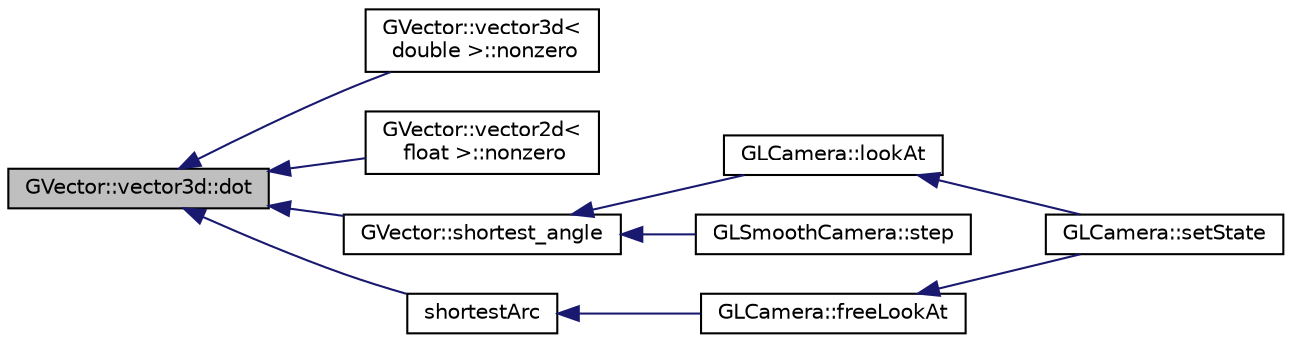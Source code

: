 digraph "GVector::vector3d::dot"
{
 // INTERACTIVE_SVG=YES
  edge [fontname="Helvetica",fontsize="10",labelfontname="Helvetica",labelfontsize="10"];
  node [fontname="Helvetica",fontsize="10",shape=record];
  rankdir="LR";
  Node1 [label="GVector::vector3d::dot",height=0.2,width=0.4,color="black", fillcolor="grey75", style="filled", fontcolor="black"];
  Node1 -> Node2 [dir="back",color="midnightblue",fontsize="10",style="solid",fontname="Helvetica"];
  Node2 [label="GVector::vector3d\<\l double \>::nonzero",height=0.2,width=0.4,color="black", fillcolor="white", style="filled",URL="$d7/db8/class_g_vector_1_1vector3d.html#af0729e675ba7527b4303ae8552fec04f"];
  Node1 -> Node3 [dir="back",color="midnightblue",fontsize="10",style="solid",fontname="Helvetica"];
  Node3 [label="GVector::vector2d\<\l float \>::nonzero",height=0.2,width=0.4,color="black", fillcolor="white", style="filled",URL="$d8/d10/class_g_vector_1_1vector2d.html#a07fccc679efb3daf44420e7e905a197b",tooltip="return if vector has any length at all "];
  Node1 -> Node4 [dir="back",color="midnightblue",fontsize="10",style="solid",fontname="Helvetica"];
  Node4 [label="GVector::shortest_angle",height=0.2,width=0.4,color="black", fillcolor="white", style="filled",URL="$d5/da9/namespace_g_vector.html#ae4a807e9dc2a416644ea302a70ed29ab"];
  Node4 -> Node5 [dir="back",color="midnightblue",fontsize="10",style="solid",fontname="Helvetica"];
  Node5 [label="GLCamera::lookAt",height=0.2,width=0.4,color="black", fillcolor="white", style="filled",URL="$da/d43/class_g_l_camera.html#ac3b34c8cc66811a43b8cfb01e0ad1891"];
  Node5 -> Node6 [dir="back",color="midnightblue",fontsize="10",style="solid",fontname="Helvetica"];
  Node6 [label="GLCamera::setState",height=0.2,width=0.4,color="black", fillcolor="white", style="filled",URL="$da/d43/class_g_l_camera.html#aa1dfaa9938549bc9ad493b227825985e"];
  Node4 -> Node7 [dir="back",color="midnightblue",fontsize="10",style="solid",fontname="Helvetica"];
  Node7 [label="GLSmoothCamera::step",height=0.2,width=0.4,color="black", fillcolor="white", style="filled",URL="$d1/df7/class_g_l_smooth_camera.html#add439f1b02e8e3a95367f6640ebeb173"];
  Node1 -> Node8 [dir="back",color="midnightblue",fontsize="10",style="solid",fontname="Helvetica"];
  Node8 [label="shortestArc",height=0.2,width=0.4,color="black", fillcolor="white", style="filled",URL="$da/d07/quaternion_8h.html#a9985d0e04e33dd3f4f502a30bd5da28b"];
  Node8 -> Node9 [dir="back",color="midnightblue",fontsize="10",style="solid",fontname="Helvetica"];
  Node9 [label="GLCamera::freeLookAt",height=0.2,width=0.4,color="black", fillcolor="white", style="filled",URL="$da/d43/class_g_l_camera.html#a2b57c609d29c2241ee764bc2fe05e06a"];
  Node9 -> Node6 [dir="back",color="midnightblue",fontsize="10",style="solid",fontname="Helvetica"];
}
